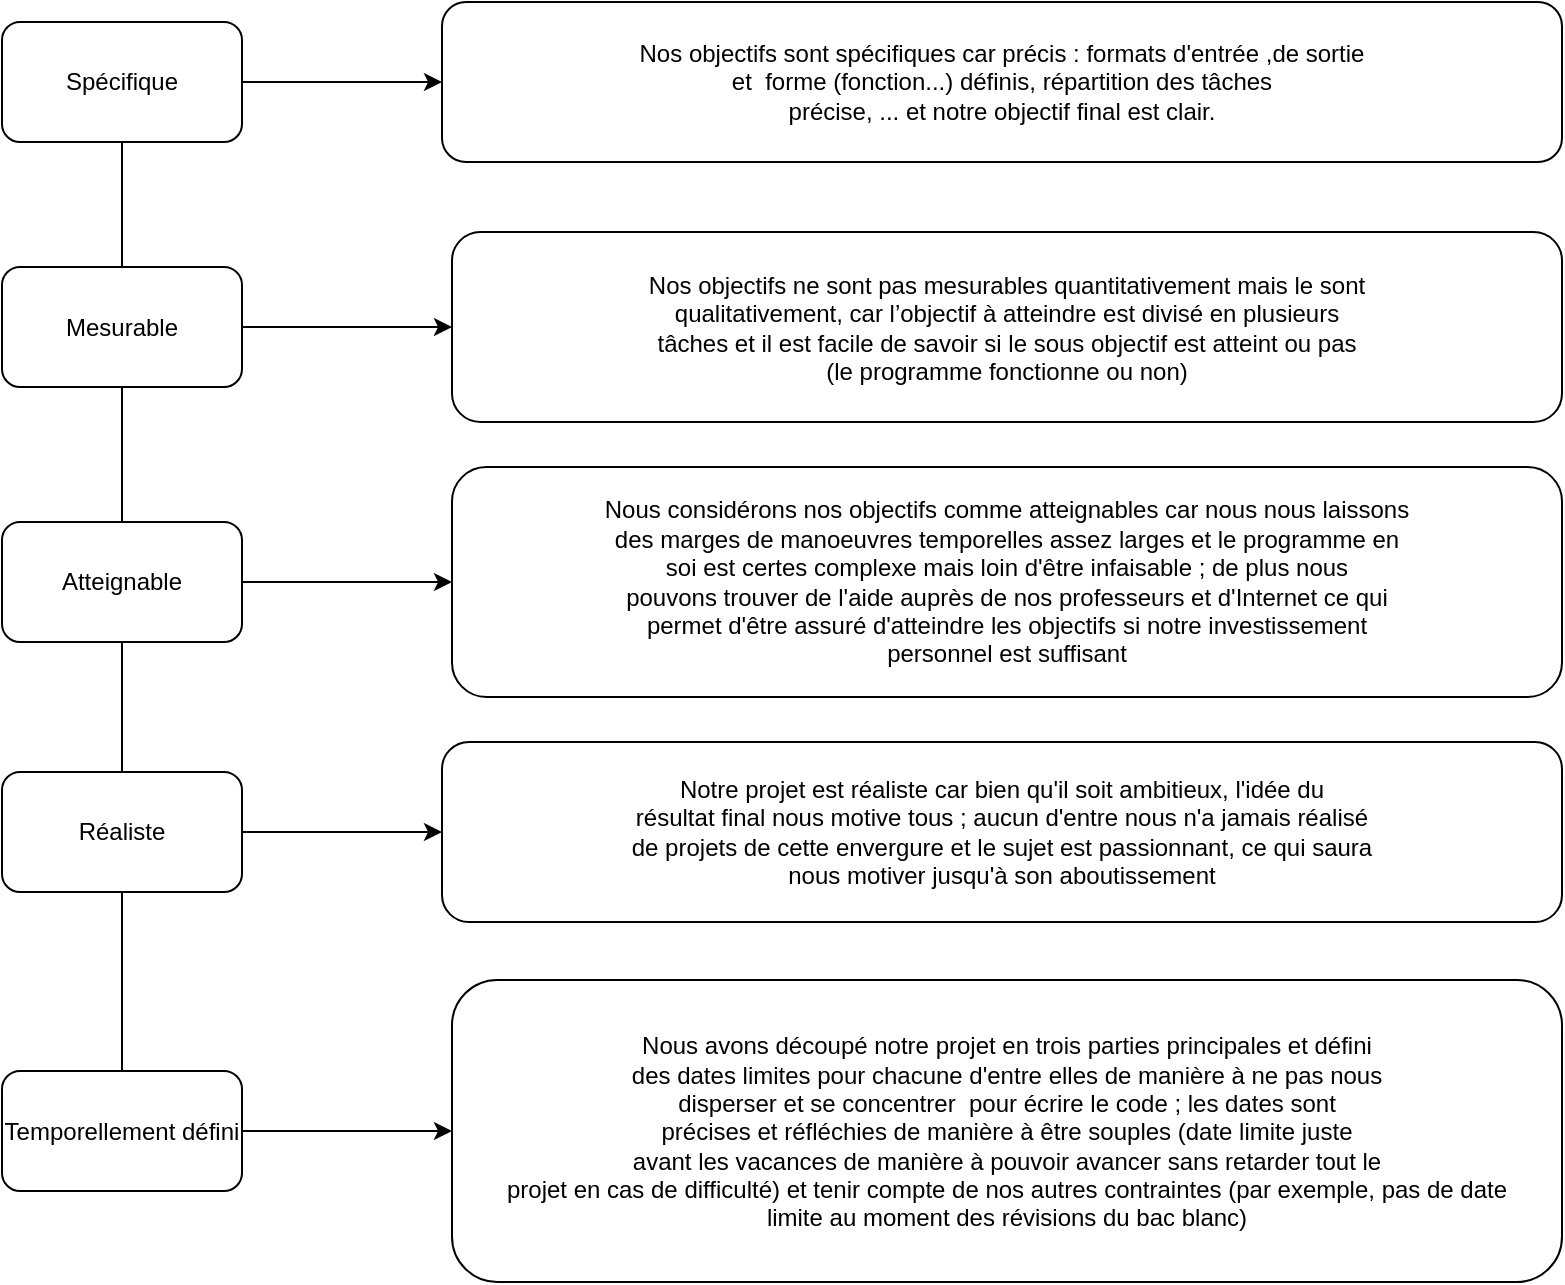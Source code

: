 <mxfile version="12.5.7"><diagram id="lp2OIh20S_TGRAfZOCU2" name="Page-1"><mxGraphModel dx="782" dy="713" grid="1" gridSize="10" guides="1" tooltips="1" connect="1" arrows="1" fold="1" page="1" pageScale="1" pageWidth="827" pageHeight="1169" math="0" shadow="0"><root><mxCell id="0"/><mxCell id="1" parent="0"/><mxCell id="ids3oSt1LgpJyqMXsc14-31" style="edgeStyle=orthogonalEdgeStyle;rounded=0;orthogonalLoop=1;jettySize=auto;html=1;entryX=0;entryY=0.5;entryDx=0;entryDy=0;" parent="1" source="ids3oSt1LgpJyqMXsc14-1" target="ids3oSt1LgpJyqMXsc14-25" edge="1"><mxGeometry relative="1" as="geometry"/></mxCell><mxCell id="ids3oSt1LgpJyqMXsc14-1" value="Spécifique" style="rounded=1;whiteSpace=wrap;html=1;" parent="1" vertex="1"><mxGeometry x="20" y="20" width="120" height="60" as="geometry"/></mxCell><mxCell id="ids3oSt1LgpJyqMXsc14-32" style="edgeStyle=orthogonalEdgeStyle;rounded=0;orthogonalLoop=1;jettySize=auto;html=1;entryX=0;entryY=0.5;entryDx=0;entryDy=0;" parent="1" source="ids3oSt1LgpJyqMXsc14-2" target="ids3oSt1LgpJyqMXsc14-26" edge="1"><mxGeometry relative="1" as="geometry"/></mxCell><mxCell id="ids3oSt1LgpJyqMXsc14-2" value="Mesurable" style="rounded=1;whiteSpace=wrap;html=1;" parent="1" vertex="1"><mxGeometry x="20" y="142.5" width="120" height="60" as="geometry"/></mxCell><mxCell id="ids3oSt1LgpJyqMXsc14-33" style="edgeStyle=orthogonalEdgeStyle;rounded=0;orthogonalLoop=1;jettySize=auto;html=1;entryX=0;entryY=0.5;entryDx=0;entryDy=0;" parent="1" source="ids3oSt1LgpJyqMXsc14-3" target="ids3oSt1LgpJyqMXsc14-27" edge="1"><mxGeometry relative="1" as="geometry"/></mxCell><mxCell id="ids3oSt1LgpJyqMXsc14-3" value="Atteignable" style="rounded=1;whiteSpace=wrap;html=1;" parent="1" vertex="1"><mxGeometry x="20" y="270" width="120" height="60" as="geometry"/></mxCell><mxCell id="ids3oSt1LgpJyqMXsc14-35" style="edgeStyle=orthogonalEdgeStyle;rounded=0;orthogonalLoop=1;jettySize=auto;html=1;entryX=0;entryY=0.5;entryDx=0;entryDy=0;" parent="1" source="ids3oSt1LgpJyqMXsc14-4" target="ids3oSt1LgpJyqMXsc14-28" edge="1"><mxGeometry relative="1" as="geometry"/></mxCell><mxCell id="ids3oSt1LgpJyqMXsc14-4" value="Réaliste" style="rounded=1;whiteSpace=wrap;html=1;" parent="1" vertex="1"><mxGeometry x="20" y="395" width="120" height="60" as="geometry"/></mxCell><mxCell id="ids3oSt1LgpJyqMXsc14-36" style="edgeStyle=orthogonalEdgeStyle;rounded=0;orthogonalLoop=1;jettySize=auto;html=1;" parent="1" source="ids3oSt1LgpJyqMXsc14-5" target="ids3oSt1LgpJyqMXsc14-30" edge="1"><mxGeometry relative="1" as="geometry"/></mxCell><mxCell id="ids3oSt1LgpJyqMXsc14-5" value="Temporellement défini" style="rounded=1;whiteSpace=wrap;html=1;" parent="1" vertex="1"><mxGeometry x="20" y="544.5" width="120" height="60" as="geometry"/></mxCell><mxCell id="ids3oSt1LgpJyqMXsc14-10" value="" style="endArrow=none;html=1;exitX=0.5;exitY=0;exitDx=0;exitDy=0;" parent="1" source="ids3oSt1LgpJyqMXsc14-2" target="ids3oSt1LgpJyqMXsc14-1" edge="1"><mxGeometry width="50" height="50" relative="1" as="geometry"><mxPoint x="20" y="710" as="sourcePoint"/><mxPoint x="70" y="660" as="targetPoint"/></mxGeometry></mxCell><mxCell id="ids3oSt1LgpJyqMXsc14-11" value="" style="endArrow=none;html=1;entryX=0.5;entryY=0;entryDx=0;entryDy=0;exitX=0.5;exitY=1;exitDx=0;exitDy=0;" parent="1" source="ids3oSt1LgpJyqMXsc14-2" target="ids3oSt1LgpJyqMXsc14-3" edge="1"><mxGeometry width="50" height="50" relative="1" as="geometry"><mxPoint x="80" y="240" as="sourcePoint"/><mxPoint x="90" y="320" as="targetPoint"/></mxGeometry></mxCell><mxCell id="ids3oSt1LgpJyqMXsc14-12" value="" style="endArrow=none;html=1;exitX=0.5;exitY=0;exitDx=0;exitDy=0;entryX=0.5;entryY=1;entryDx=0;entryDy=0;" parent="1" source="ids3oSt1LgpJyqMXsc14-4" target="ids3oSt1LgpJyqMXsc14-3" edge="1"><mxGeometry width="50" height="50" relative="1" as="geometry"><mxPoint x="100" y="180" as="sourcePoint"/><mxPoint x="100" y="100" as="targetPoint"/></mxGeometry></mxCell><mxCell id="ids3oSt1LgpJyqMXsc14-13" value="" style="endArrow=none;html=1;exitX=0.5;exitY=0;exitDx=0;exitDy=0;" parent="1" source="ids3oSt1LgpJyqMXsc14-5" target="ids3oSt1LgpJyqMXsc14-4" edge="1"><mxGeometry width="50" height="50" relative="1" as="geometry"><mxPoint x="110" y="190" as="sourcePoint"/><mxPoint x="110" y="110" as="targetPoint"/></mxGeometry></mxCell><mxCell id="ids3oSt1LgpJyqMXsc14-25" value="Nos objectifs sont spécifiques car précis : formats d'entrée ,de sortie &lt;br&gt;et&amp;nbsp; forme (fonction...) définis, répartition des tâches &lt;br&gt;précise, ... et notre objectif final est clair." style="rounded=1;whiteSpace=wrap;html=1;" parent="1" vertex="1"><mxGeometry x="240" y="10" width="560" height="80" as="geometry"/></mxCell><mxCell id="ids3oSt1LgpJyqMXsc14-26" value="Nos objectifs ne sont pas mesurables quantitativement mais le sont &lt;br&gt;qualitativement, car l’objectif à atteindre est divisé en plusieurs &lt;br&gt;tâches et il est facile de savoir si le sous objectif est atteint ou pas&lt;br&gt; (le programme fonctionne ou non)" style="rounded=1;whiteSpace=wrap;html=1;" parent="1" vertex="1"><mxGeometry x="245" y="125" width="555" height="95" as="geometry"/></mxCell><mxCell id="ids3oSt1LgpJyqMXsc14-27" value="Nous considérons nos objectifs comme atteignables car nous nous laissons&lt;br&gt; des marges de manoeuvres temporelles assez larges et le programme en &lt;br&gt;soi est certes complexe mais loin d'être infaisable ; de plus nous &lt;br&gt;pouvons trouver de l'aide auprès de nos professeurs et d'Internet ce qui&lt;br&gt; permet d'être assuré d'atteindre les objectifs si notre investissement&lt;br&gt; personnel est suffisant" style="rounded=1;whiteSpace=wrap;html=1;" parent="1" vertex="1"><mxGeometry x="245" y="242.5" width="555" height="115" as="geometry"/></mxCell><mxCell id="ids3oSt1LgpJyqMXsc14-28" value="Notre projet est réaliste car bien qu'il soit ambitieux, l'idée du &lt;br/&gt;résultat final nous motive tous ; aucun d'entre nous n'a jamais réalisé &lt;br/&gt;de projets de cette envergure et le sujet est passionnant, ce qui saura &lt;br/&gt;nous motiver jusqu'à son aboutissement " style="rounded=1;whiteSpace=wrap;html=1;" parent="1" vertex="1"><mxGeometry x="240" y="380" width="560" height="90" as="geometry"/></mxCell><mxCell id="ids3oSt1LgpJyqMXsc14-30" value="Nous avons découpé notre projet en trois parties principales et défini &lt;br&gt;des dates limites pour chacune d'entre elles de manière à ne pas nous &lt;br&gt;disperser et se concentrer&amp;nbsp; pour écrire le code ; les dates sont &lt;br&gt;précises et réfléchies de manière à être souples (date limite juste &lt;br&gt;avant les vacances de manière à pouvoir avancer sans retarder tout le &lt;br&gt;projet en cas de difficulté) et tenir compte de nos autres contraintes (par exemple, pas de date &lt;br&gt;limite au moment des révisions du bac blanc)" style="rounded=1;whiteSpace=wrap;html=1;" parent="1" vertex="1"><mxGeometry x="245" y="499" width="555" height="151" as="geometry"/></mxCell></root></mxGraphModel></diagram></mxfile>